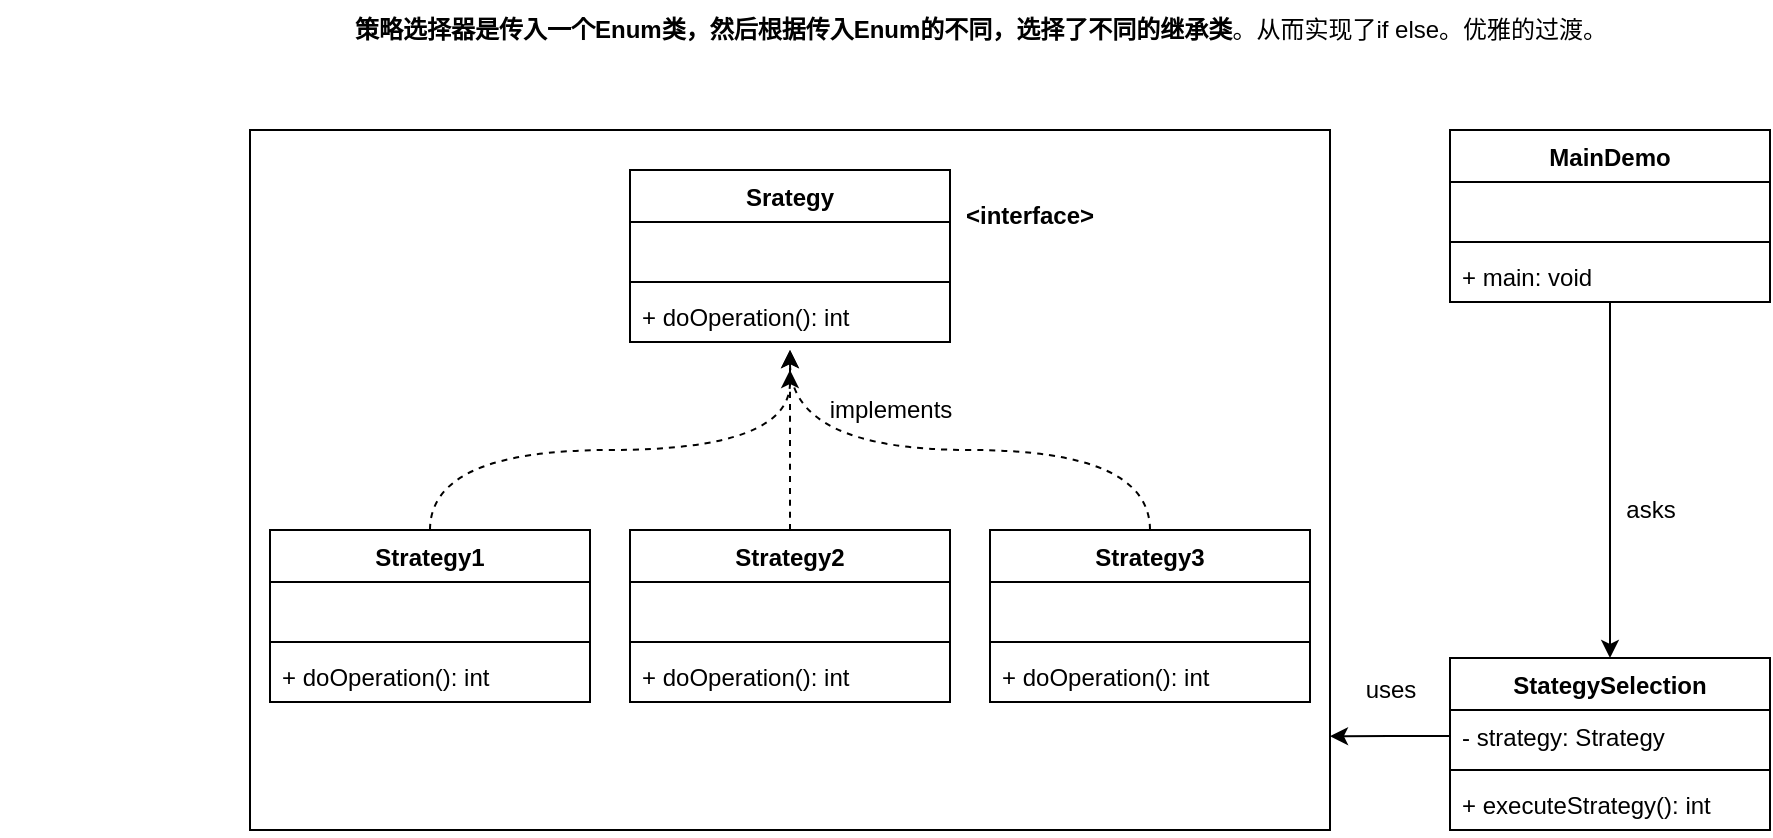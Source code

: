 <mxfile version="20.5.3" type="embed"><diagram id="1MBQZQxyAgLh5guYNtVr" name="第 1 页"><mxGraphModel dx="1831" dy="615" grid="1" gridSize="10" guides="1" tooltips="1" connect="1" arrows="1" fold="1" page="1" pageScale="1" pageWidth="827" pageHeight="1169" math="0" shadow="0"><root><mxCell id="0"/><mxCell id="1" parent="0"/><mxCell id="ztt1CMZew3dopwFVDvJa-19" style="edgeStyle=orthogonalEdgeStyle;rounded=0;orthogonalLoop=1;jettySize=auto;html=1;entryX=0.5;entryY=0;entryDx=0;entryDy=0;" parent="1" source="ztt1CMZew3dopwFVDvJa-6" target="ztt1CMZew3dopwFVDvJa-10" edge="1"><mxGeometry relative="1" as="geometry"/></mxCell><mxCell id="ztt1CMZew3dopwFVDvJa-6" value="MainDemo" style="swimlane;fontStyle=1;align=center;verticalAlign=top;childLayout=stackLayout;horizontal=1;startSize=26;horizontalStack=0;resizeParent=1;resizeParentMax=0;resizeLast=0;collapsible=1;marginBottom=0;strokeColor=#000000;" parent="1" vertex="1"><mxGeometry x="610" y="120" width="160" height="86" as="geometry"/></mxCell><mxCell id="ztt1CMZew3dopwFVDvJa-7" value="        " style="text;strokeColor=none;fillColor=none;align=left;verticalAlign=top;spacingLeft=4;spacingRight=4;overflow=hidden;rotatable=0;points=[[0,0.5],[1,0.5]];portConstraint=eastwest;" parent="ztt1CMZew3dopwFVDvJa-6" vertex="1"><mxGeometry y="26" width="160" height="26" as="geometry"/></mxCell><mxCell id="ztt1CMZew3dopwFVDvJa-8" value="" style="line;strokeWidth=1;fillColor=none;align=left;verticalAlign=middle;spacingTop=-1;spacingLeft=3;spacingRight=3;rotatable=0;labelPosition=right;points=[];portConstraint=eastwest;" parent="ztt1CMZew3dopwFVDvJa-6" vertex="1"><mxGeometry y="52" width="160" height="8" as="geometry"/></mxCell><mxCell id="ztt1CMZew3dopwFVDvJa-9" value="+ main: void" style="text;strokeColor=none;fillColor=none;align=left;verticalAlign=top;spacingLeft=4;spacingRight=4;overflow=hidden;rotatable=0;points=[[0,0.5],[1,0.5]];portConstraint=eastwest;" parent="ztt1CMZew3dopwFVDvJa-6" vertex="1"><mxGeometry y="60" width="160" height="26" as="geometry"/></mxCell><mxCell id="ztt1CMZew3dopwFVDvJa-10" value="StategySelection" style="swimlane;fontStyle=1;align=center;verticalAlign=top;childLayout=stackLayout;horizontal=1;startSize=26;horizontalStack=0;resizeParent=1;resizeParentMax=0;resizeLast=0;collapsible=1;marginBottom=0;strokeColor=#000000;" parent="1" vertex="1"><mxGeometry x="610" y="384" width="160" height="86" as="geometry"/></mxCell><mxCell id="ztt1CMZew3dopwFVDvJa-11" value="- strategy: Strategy" style="text;strokeColor=none;fillColor=none;align=left;verticalAlign=top;spacingLeft=4;spacingRight=4;overflow=hidden;rotatable=0;points=[[0,0.5],[1,0.5]];portConstraint=eastwest;" parent="ztt1CMZew3dopwFVDvJa-10" vertex="1"><mxGeometry y="26" width="160" height="26" as="geometry"/></mxCell><mxCell id="ztt1CMZew3dopwFVDvJa-12" value="" style="line;strokeWidth=1;fillColor=none;align=left;verticalAlign=middle;spacingTop=-1;spacingLeft=3;spacingRight=3;rotatable=0;labelPosition=right;points=[];portConstraint=eastwest;" parent="ztt1CMZew3dopwFVDvJa-10" vertex="1"><mxGeometry y="52" width="160" height="8" as="geometry"/></mxCell><mxCell id="ztt1CMZew3dopwFVDvJa-13" value="+ executeStrategy(): int" style="text;strokeColor=none;fillColor=none;align=left;verticalAlign=top;spacingLeft=4;spacingRight=4;overflow=hidden;rotatable=0;points=[[0,0.5],[1,0.5]];portConstraint=eastwest;" parent="ztt1CMZew3dopwFVDvJa-10" vertex="1"><mxGeometry y="60" width="160" height="26" as="geometry"/></mxCell><mxCell id="ztt1CMZew3dopwFVDvJa-20" value="asks" style="text;html=1;align=center;verticalAlign=middle;resizable=0;points=[];autosize=1;strokeColor=none;" parent="1" vertex="1"><mxGeometry x="690" y="300" width="40" height="20" as="geometry"/></mxCell><mxCell id="ztt1CMZew3dopwFVDvJa-21" value="" style="whiteSpace=wrap;html=1;strokeColor=#000000;fillColor=none;" parent="1" vertex="1"><mxGeometry x="10" y="120" width="540" height="350" as="geometry"/></mxCell><mxCell id="ztt1CMZew3dopwFVDvJa-23" value="Srategy" style="swimlane;fontStyle=1;align=center;verticalAlign=top;childLayout=stackLayout;horizontal=1;startSize=26;horizontalStack=0;resizeParent=1;resizeParentMax=0;resizeLast=0;collapsible=1;marginBottom=0;strokeColor=#000000;fillColor=none;" parent="1" vertex="1"><mxGeometry x="200" y="140" width="160" height="86" as="geometry"/></mxCell><mxCell id="ztt1CMZew3dopwFVDvJa-24" value="  " style="text;strokeColor=none;fillColor=none;align=left;verticalAlign=top;spacingLeft=4;spacingRight=4;overflow=hidden;rotatable=0;points=[[0,0.5],[1,0.5]];portConstraint=eastwest;" parent="ztt1CMZew3dopwFVDvJa-23" vertex="1"><mxGeometry y="26" width="160" height="26" as="geometry"/></mxCell><mxCell id="ztt1CMZew3dopwFVDvJa-25" value="" style="line;strokeWidth=1;fillColor=none;align=left;verticalAlign=middle;spacingTop=-1;spacingLeft=3;spacingRight=3;rotatable=0;labelPosition=right;points=[];portConstraint=eastwest;" parent="ztt1CMZew3dopwFVDvJa-23" vertex="1"><mxGeometry y="52" width="160" height="8" as="geometry"/></mxCell><mxCell id="ztt1CMZew3dopwFVDvJa-26" value="+ doOperation(): int" style="text;strokeColor=none;fillColor=none;align=left;verticalAlign=top;spacingLeft=4;spacingRight=4;overflow=hidden;rotatable=0;points=[[0,0.5],[1,0.5]];portConstraint=eastwest;" parent="ztt1CMZew3dopwFVDvJa-23" vertex="1"><mxGeometry y="60" width="160" height="26" as="geometry"/></mxCell><mxCell id="ztt1CMZew3dopwFVDvJa-54" style="edgeStyle=orthogonalEdgeStyle;orthogonalLoop=1;jettySize=auto;html=1;curved=1;dashed=1;" parent="1" source="ztt1CMZew3dopwFVDvJa-27" edge="1"><mxGeometry relative="1" as="geometry"><mxPoint x="280" y="240" as="targetPoint"/><Array as="points"><mxPoint x="100" y="280"/><mxPoint x="280" y="280"/></Array></mxGeometry></mxCell><mxCell id="ztt1CMZew3dopwFVDvJa-27" value="Strategy1" style="swimlane;fontStyle=1;align=center;verticalAlign=top;childLayout=stackLayout;horizontal=1;startSize=26;horizontalStack=0;resizeParent=1;resizeParentMax=0;resizeLast=0;collapsible=1;marginBottom=0;strokeColor=#000000;fillColor=none;" parent="1" vertex="1"><mxGeometry x="20" y="320" width="160" height="86" as="geometry"/></mxCell><mxCell id="ztt1CMZew3dopwFVDvJa-28" value="   " style="text;strokeColor=none;fillColor=none;align=left;verticalAlign=top;spacingLeft=4;spacingRight=4;overflow=hidden;rotatable=0;points=[[0,0.5],[1,0.5]];portConstraint=eastwest;" parent="ztt1CMZew3dopwFVDvJa-27" vertex="1"><mxGeometry y="26" width="160" height="26" as="geometry"/></mxCell><mxCell id="ztt1CMZew3dopwFVDvJa-29" value="" style="line;strokeWidth=1;fillColor=none;align=left;verticalAlign=middle;spacingTop=-1;spacingLeft=3;spacingRight=3;rotatable=0;labelPosition=right;points=[];portConstraint=eastwest;" parent="ztt1CMZew3dopwFVDvJa-27" vertex="1"><mxGeometry y="52" width="160" height="8" as="geometry"/></mxCell><mxCell id="ztt1CMZew3dopwFVDvJa-30" value="+ doOperation(): int" style="text;strokeColor=none;fillColor=none;align=left;verticalAlign=top;spacingLeft=4;spacingRight=4;overflow=hidden;rotatable=0;points=[[0,0.5],[1,0.5]];portConstraint=eastwest;" parent="ztt1CMZew3dopwFVDvJa-27" vertex="1"><mxGeometry y="60" width="160" height="26" as="geometry"/></mxCell><mxCell id="ztt1CMZew3dopwFVDvJa-48" style="edgeStyle=orthogonalEdgeStyle;orthogonalLoop=1;jettySize=auto;html=1;curved=1;shadow=0;strokeColor=#000000;dashed=1;" parent="1" source="ztt1CMZew3dopwFVDvJa-31" edge="1"><mxGeometry relative="1" as="geometry"><mxPoint x="280" y="230" as="targetPoint"/></mxGeometry></mxCell><mxCell id="ztt1CMZew3dopwFVDvJa-31" value="Strategy2" style="swimlane;fontStyle=1;align=center;verticalAlign=top;childLayout=stackLayout;horizontal=1;startSize=26;horizontalStack=0;resizeParent=1;resizeParentMax=0;resizeLast=0;collapsible=1;marginBottom=0;strokeColor=#000000;fillColor=none;" parent="1" vertex="1"><mxGeometry x="200" y="320" width="160" height="86" as="geometry"/></mxCell><mxCell id="ztt1CMZew3dopwFVDvJa-32" value="   " style="text;strokeColor=none;fillColor=none;align=left;verticalAlign=top;spacingLeft=4;spacingRight=4;overflow=hidden;rotatable=0;points=[[0,0.5],[1,0.5]];portConstraint=eastwest;" parent="ztt1CMZew3dopwFVDvJa-31" vertex="1"><mxGeometry y="26" width="160" height="26" as="geometry"/></mxCell><mxCell id="ztt1CMZew3dopwFVDvJa-33" value="" style="line;strokeWidth=1;fillColor=none;align=left;verticalAlign=middle;spacingTop=-1;spacingLeft=3;spacingRight=3;rotatable=0;labelPosition=right;points=[];portConstraint=eastwest;" parent="ztt1CMZew3dopwFVDvJa-31" vertex="1"><mxGeometry y="52" width="160" height="8" as="geometry"/></mxCell><mxCell id="ztt1CMZew3dopwFVDvJa-34" value="+ doOperation(): int" style="text;strokeColor=none;fillColor=none;align=left;verticalAlign=top;spacingLeft=4;spacingRight=4;overflow=hidden;rotatable=0;points=[[0,0.5],[1,0.5]];portConstraint=eastwest;" parent="ztt1CMZew3dopwFVDvJa-31" vertex="1"><mxGeometry y="60" width="160" height="26" as="geometry"/></mxCell><mxCell id="ztt1CMZew3dopwFVDvJa-53" style="edgeStyle=orthogonalEdgeStyle;orthogonalLoop=1;jettySize=auto;html=1;exitX=0.5;exitY=0;exitDx=0;exitDy=0;curved=1;strokeColor=default;dashed=1;" parent="1" source="ztt1CMZew3dopwFVDvJa-35" edge="1"><mxGeometry relative="1" as="geometry"><mxPoint x="280" y="230" as="targetPoint"/><Array as="points"><mxPoint x="460" y="280"/><mxPoint x="280" y="280"/></Array></mxGeometry></mxCell><mxCell id="ztt1CMZew3dopwFVDvJa-35" value="Strategy3" style="swimlane;fontStyle=1;align=center;verticalAlign=top;childLayout=stackLayout;horizontal=1;startSize=26;horizontalStack=0;resizeParent=1;resizeParentMax=0;resizeLast=0;collapsible=1;marginBottom=0;strokeColor=#000000;fillColor=none;" parent="1" vertex="1"><mxGeometry x="380" y="320" width="160" height="86" as="geometry"/></mxCell><mxCell id="ztt1CMZew3dopwFVDvJa-36" value="   " style="text;strokeColor=none;fillColor=none;align=left;verticalAlign=top;spacingLeft=4;spacingRight=4;overflow=hidden;rotatable=0;points=[[0,0.5],[1,0.5]];portConstraint=eastwest;" parent="ztt1CMZew3dopwFVDvJa-35" vertex="1"><mxGeometry y="26" width="160" height="26" as="geometry"/></mxCell><mxCell id="ztt1CMZew3dopwFVDvJa-37" value="" style="line;strokeWidth=1;fillColor=none;align=left;verticalAlign=middle;spacingTop=-1;spacingLeft=3;spacingRight=3;rotatable=0;labelPosition=right;points=[];portConstraint=eastwest;" parent="ztt1CMZew3dopwFVDvJa-35" vertex="1"><mxGeometry y="52" width="160" height="8" as="geometry"/></mxCell><mxCell id="ztt1CMZew3dopwFVDvJa-38" value="+ doOperation(): int" style="text;strokeColor=none;fillColor=none;align=left;verticalAlign=top;spacingLeft=4;spacingRight=4;overflow=hidden;rotatable=0;points=[[0,0.5],[1,0.5]];portConstraint=eastwest;" parent="ztt1CMZew3dopwFVDvJa-35" vertex="1"><mxGeometry y="60" width="160" height="26" as="geometry"/></mxCell><mxCell id="ztt1CMZew3dopwFVDvJa-55" value="implements" style="text;html=1;align=center;verticalAlign=middle;resizable=0;points=[];autosize=1;strokeColor=none;" parent="1" vertex="1"><mxGeometry x="290" y="250" width="80" height="20" as="geometry"/></mxCell><mxCell id="ztt1CMZew3dopwFVDvJa-56" style="edgeStyle=orthogonalEdgeStyle;rounded=0;orthogonalLoop=1;jettySize=auto;html=1;exitX=0;exitY=0.5;exitDx=0;exitDy=0;entryX=1;entryY=0.866;entryDx=0;entryDy=0;entryPerimeter=0;" parent="1" source="ztt1CMZew3dopwFVDvJa-11" target="ztt1CMZew3dopwFVDvJa-21" edge="1"><mxGeometry relative="1" as="geometry"/></mxCell><mxCell id="ztt1CMZew3dopwFVDvJa-57" value="uses" style="text;html=1;align=center;verticalAlign=middle;resizable=0;points=[];autosize=1;strokeColor=none;" parent="1" vertex="1"><mxGeometry x="560" y="390" width="40" height="20" as="geometry"/></mxCell><mxCell id="-02N86jbiO1QQpY3wjho-1" value="&lt;br&gt;&lt;br&gt;" style="text;html=1;align=center;verticalAlign=middle;resizable=0;points=[];autosize=1;strokeColor=none;" parent="1" vertex="1"><mxGeometry x="300" y="55" width="20" height="30" as="geometry"/></mxCell><mxCell id="-02N86jbiO1QQpY3wjho-2" value="&lt;strong&gt;&amp;nbsp; &amp;nbsp; &amp;nbsp; &amp;nbsp; &amp;nbsp; &amp;nbsp; &amp;nbsp; &amp;nbsp; &amp;nbsp; &amp;nbsp; &amp;nbsp; &amp;nbsp; &amp;nbsp; &amp;nbsp; &amp;nbsp; &amp;nbsp; &amp;nbsp; &amp;nbsp; &amp;nbsp; &amp;nbsp; &amp;nbsp; &amp;nbsp; &amp;nbsp; &amp;nbsp; &amp;nbsp; &amp;nbsp;策略选择器是传入一个Enum类，然后根据传入Enum的不同，选择了不同的继承类&lt;/strong&gt;。从而实现了if else。优雅的过渡。" style="text;html=1;align=center;verticalAlign=middle;resizable=0;points=[];autosize=1;strokeColor=none;" parent="1" vertex="1"><mxGeometry x="-115" y="60" width="810" height="20" as="geometry"/></mxCell><mxCell id="-02N86jbiO1QQpY3wjho-3" value="&lt;b&gt;&amp;lt;interface&amp;gt;&lt;/b&gt;" style="text;html=1;strokeColor=none;fillColor=none;align=center;verticalAlign=middle;whiteSpace=wrap;rounded=0;" parent="1" vertex="1"><mxGeometry x="380" y="153" width="40" height="20" as="geometry"/></mxCell></root></mxGraphModel></diagram></mxfile>